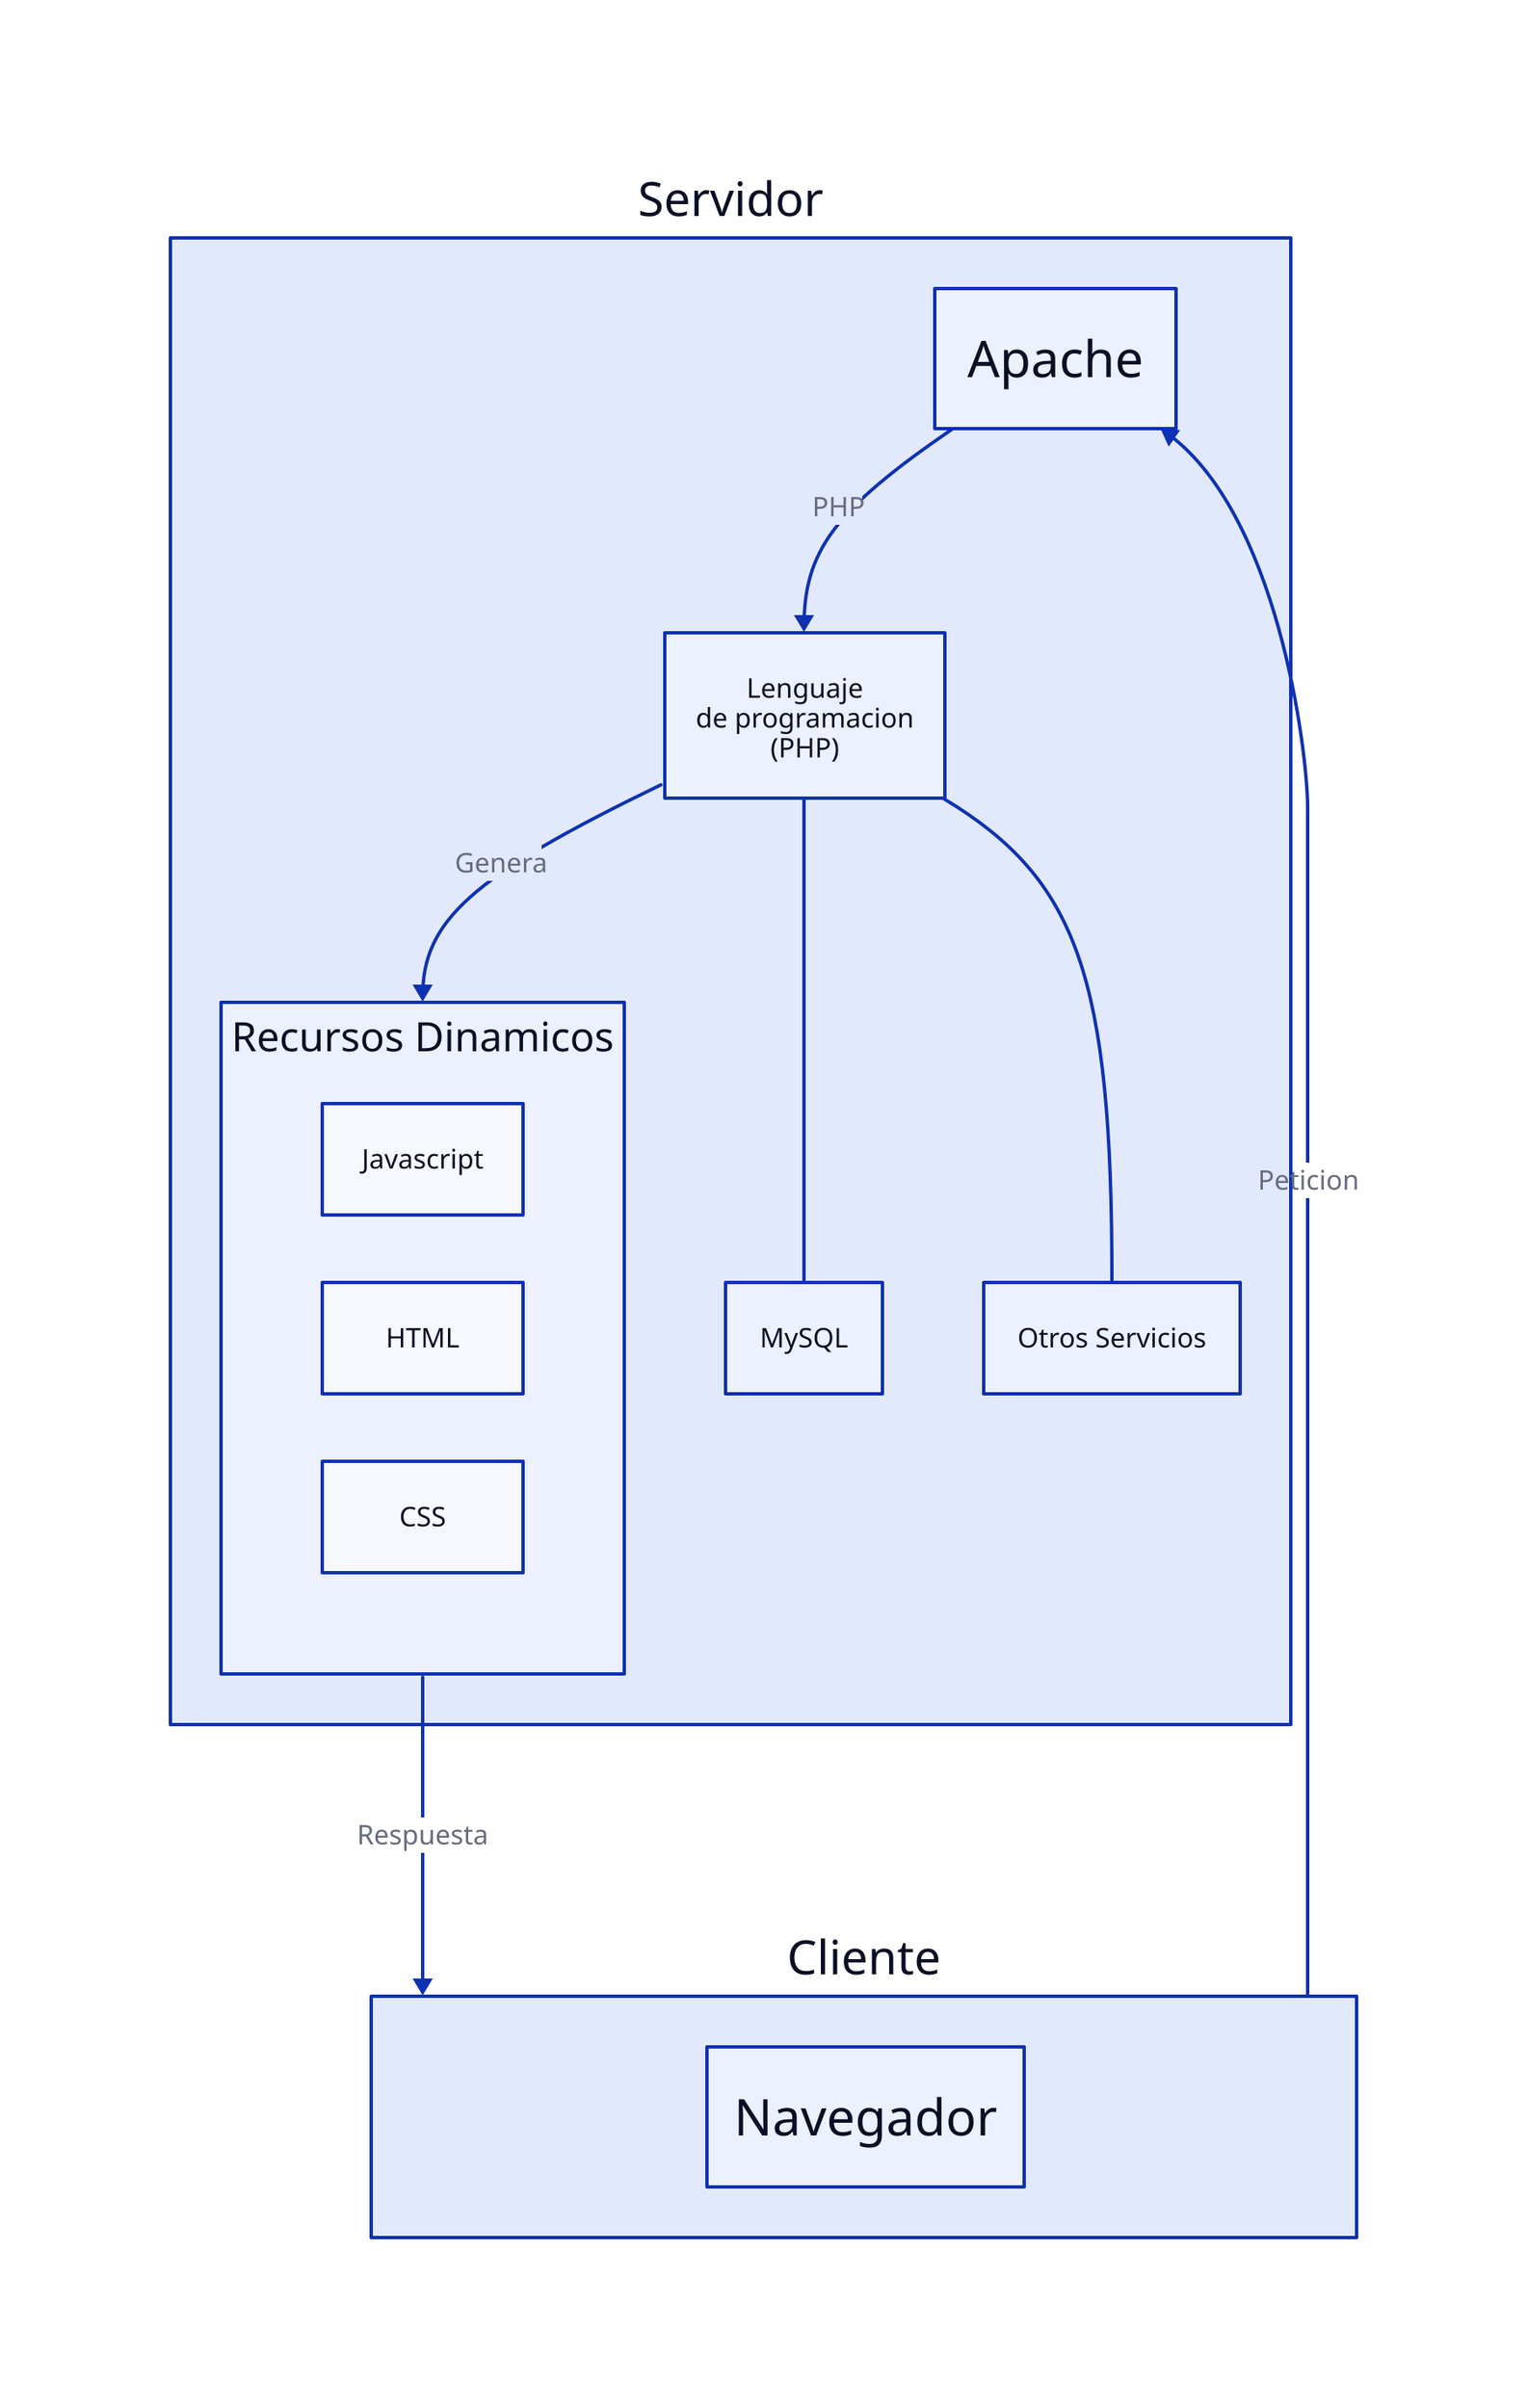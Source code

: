 Server:Servidor{
    apache:{
        label: Apache
        style:{
            font-size: 30
        }
    }

    static:Recursos Dinamicos{
        grid-columns: 1
        js:Javascript
        
        html: HTML
        
        css: CSS
    }
    Lenguaje: Lenguaje \nde programacion\n(PHP)
    Lenguaje->static: Genera
    apache->Lenguaje: PHP
    Lenguaje--MySQL
    Lenguaje--Otros Servicios

}
client <- Server.static: Respuesta

client:Cliente{
    browser: Navegador{
        style:{
            font-size: 30
        }
    }
}

client -> Server.apache: Peticion







